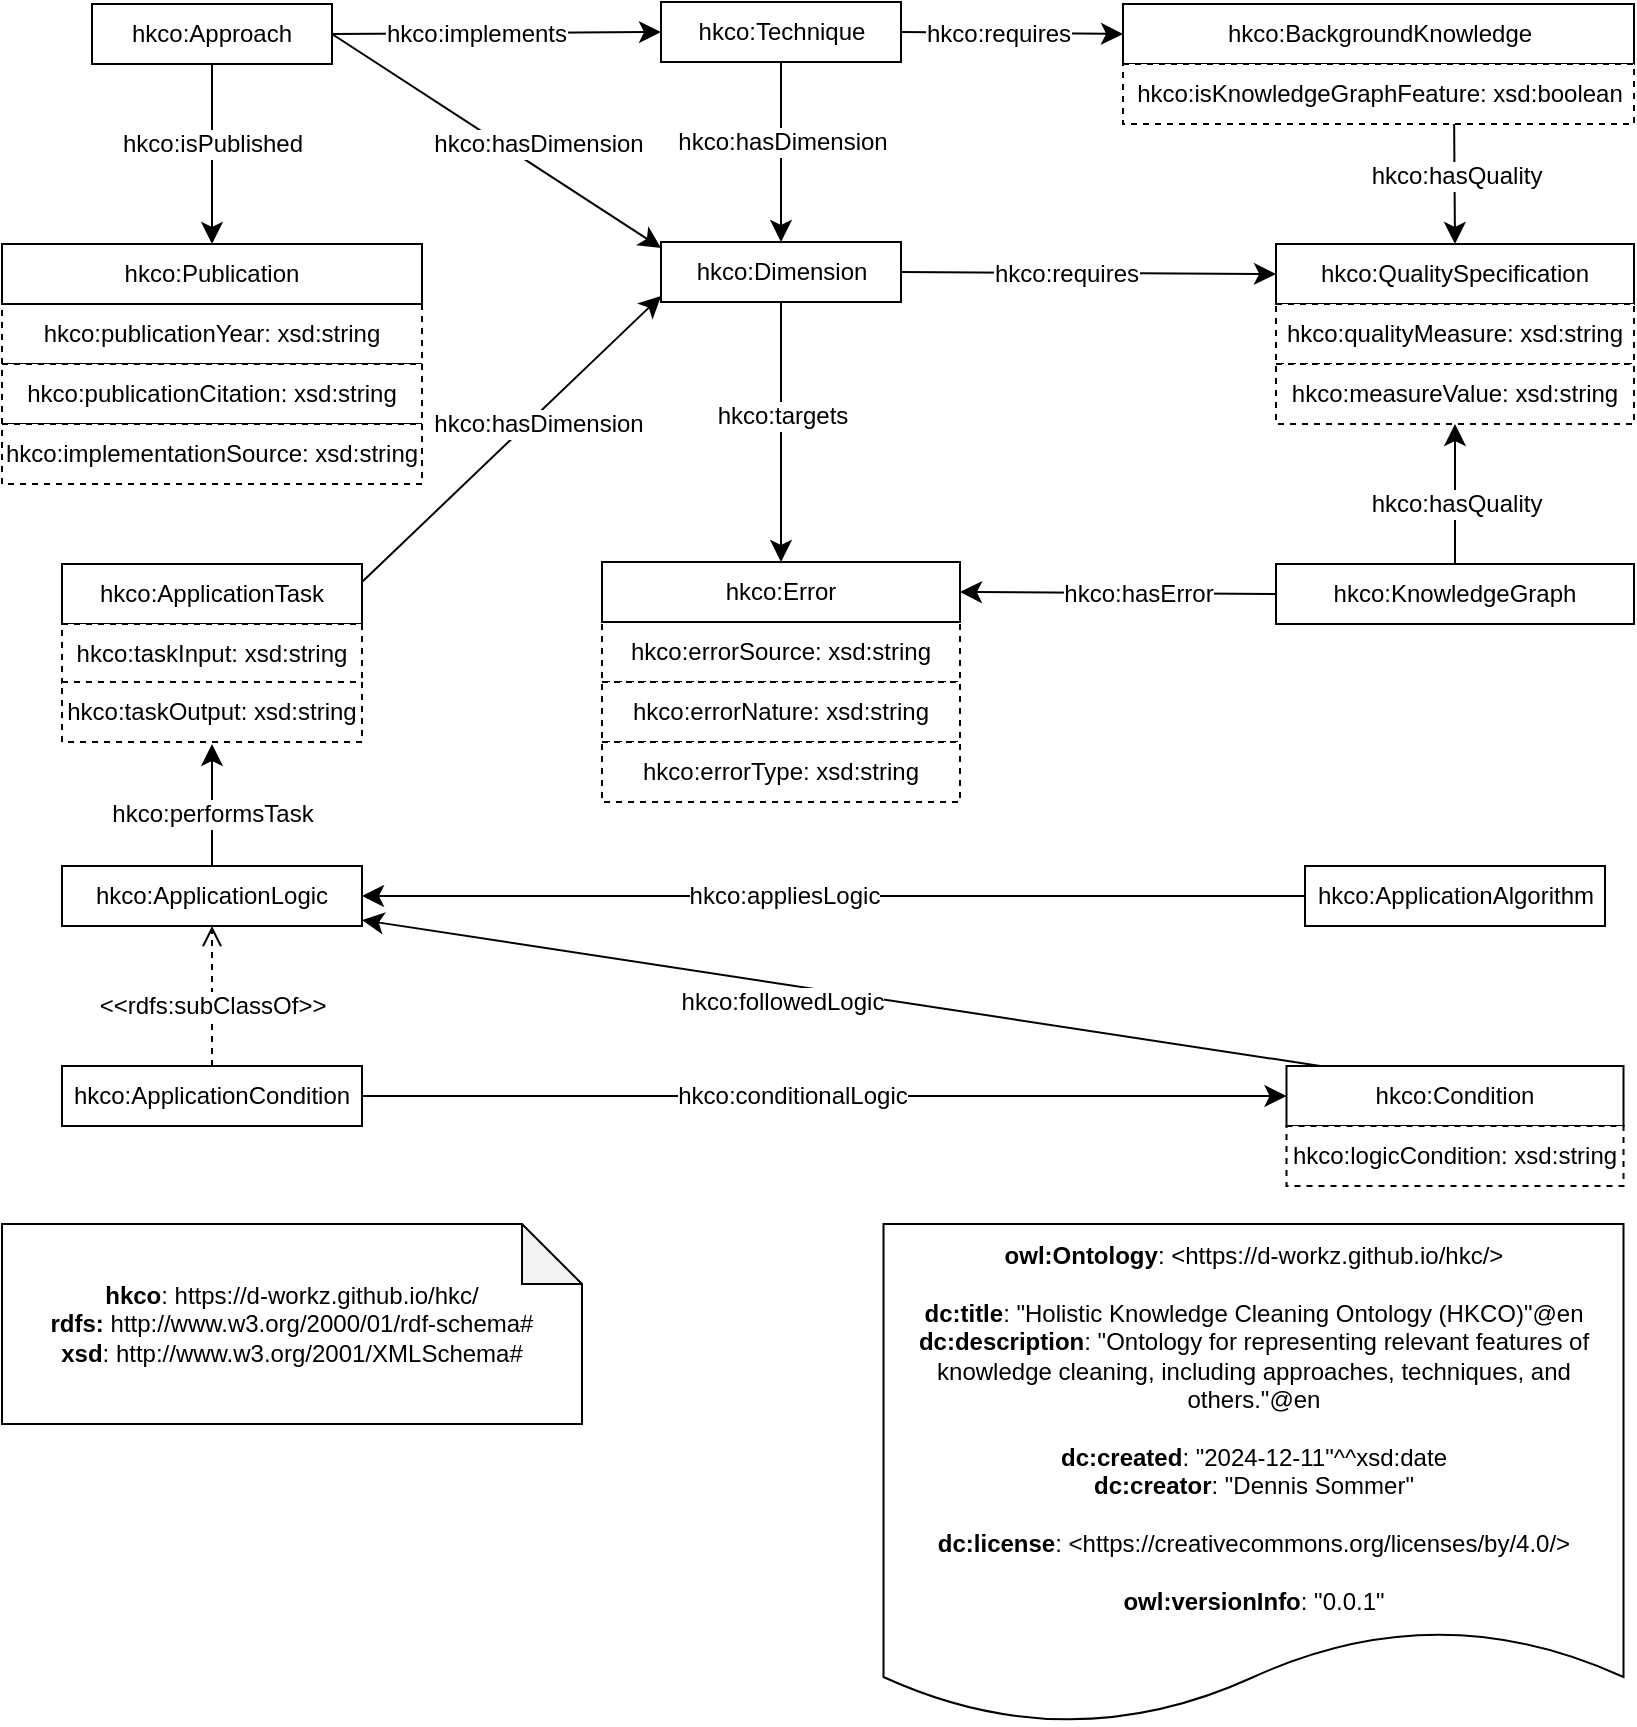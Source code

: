 <mxfile version="25.0.3">
  <diagram name="Page-1" id="EBkRX6VdQkPwUTrhjRAD">
    <mxGraphModel dx="1857" dy="535" grid="1" gridSize="10" guides="1" tooltips="1" connect="1" arrows="1" fold="1" page="1" pageScale="1" pageWidth="850" pageHeight="1100" math="0" shadow="0">
      <root>
        <mxCell id="0" />
        <mxCell id="1" parent="0" />
        <mxCell id="nUbWLKR1j6jSYPVxRU5k-1" value="hkco:errorSource: xsd:string" style="rounded=0;whiteSpace=wrap;html=1;snapToPoint=1;points=[[0.1,0],[0.2,0],[0.3,0],[0.4,0],[0.5,0],[0.6,0],[0.7,0],[0.8,0],[0.9,0],[0,0.1],[0,0.3],[0,0.5],[0,0.7],[0,0.9],[0.1,1],[0.2,1],[0.3,1],[0.4,1],[0.5,1],[0.6,1],[0.7,1],[0.8,1],[0.9,1],[1,0.1],[1,0.3],[1,0.5],[1,0.7],[1,0.9]];dashed=1;" parent="1" vertex="1">
          <mxGeometry x="220" y="589.0" width="179" height="30" as="geometry" />
        </mxCell>
        <mxCell id="nUbWLKR1j6jSYPVxRU5k-2" value="hkco:Error" style="rounded=0;whiteSpace=wrap;html=1;snapToPoint=1;points=[[0.1,0],[0.2,0],[0.3,0],[0.4,0],[0.5,0],[0.6,0],[0.7,0],[0.8,0],[0.9,0],[0,0.1],[0,0.3],[0,0.5],[0,0.7],[0,0.9],[0.1,1],[0.2,1],[0.3,1],[0.4,1],[0.5,1],[0.6,1],[0.7,1],[0.8,1],[0.9,1],[1,0.1],[1,0.3],[1,0.5],[1,0.7],[1,0.9]];" parent="1" vertex="1">
          <mxGeometry x="220" y="559.0" width="179" height="30" as="geometry" />
        </mxCell>
        <mxCell id="nUbWLKR1j6jSYPVxRU5k-3" value="hkco:errorNature: xsd:string" style="rounded=0;whiteSpace=wrap;html=1;snapToPoint=1;points=[[0.1,0],[0.2,0],[0.3,0],[0.4,0],[0.5,0],[0.6,0],[0.7,0],[0.8,0],[0.9,0],[0,0.1],[0,0.3],[0,0.5],[0,0.7],[0,0.9],[0.1,1],[0.2,1],[0.3,1],[0.4,1],[0.5,1],[0.6,1],[0.7,1],[0.8,1],[0.9,1],[1,0.1],[1,0.3],[1,0.5],[1,0.7],[1,0.9]];dashed=1;" parent="1" vertex="1">
          <mxGeometry x="220" y="619.0" width="179" height="30" as="geometry" />
        </mxCell>
        <mxCell id="nUbWLKR1j6jSYPVxRU5k-4" value="hkco:errorType: xsd:string" style="rounded=0;whiteSpace=wrap;html=1;snapToPoint=1;points=[[0.1,0],[0.2,0],[0.3,0],[0.4,0],[0.5,0],[0.6,0],[0.7,0],[0.8,0],[0.9,0],[0,0.1],[0,0.3],[0,0.5],[0,0.7],[0,0.9],[0.1,1],[0.2,1],[0.3,1],[0.4,1],[0.5,1],[0.6,1],[0.7,1],[0.8,1],[0.9,1],[1,0.1],[1,0.3],[1,0.5],[1,0.7],[1,0.9]];dashed=1;" parent="1" vertex="1">
          <mxGeometry x="220" y="649.0" width="179" height="30" as="geometry" />
        </mxCell>
        <mxCell id="nUbWLKR1j6jSYPVxRU5k-5" value="hkco:publicationYear: xsd:string" style="rounded=0;whiteSpace=wrap;html=1;snapToPoint=1;points=[[0.1,0],[0.2,0],[0.3,0],[0.4,0],[0.5,0],[0.6,0],[0.7,0],[0.8,0],[0.9,0],[0,0.1],[0,0.3],[0,0.5],[0,0.7],[0,0.9],[0.1,1],[0.2,1],[0.3,1],[0.4,1],[0.5,1],[0.6,1],[0.7,1],[0.8,1],[0.9,1],[1,0.1],[1,0.3],[1,0.5],[1,0.7],[1,0.9]];dashed=1;" parent="1" vertex="1">
          <mxGeometry x="-80" y="430" width="210" height="30" as="geometry" />
        </mxCell>
        <mxCell id="nUbWLKR1j6jSYPVxRU5k-6" value="hkco:Publication" style="rounded=0;whiteSpace=wrap;html=1;snapToPoint=1;points=[[0.1,0],[0.2,0],[0.3,0],[0.4,0],[0.5,0],[0.6,0],[0.7,0],[0.8,0],[0.9,0],[0,0.1],[0,0.3],[0,0.5],[0,0.7],[0,0.9],[0.1,1],[0.2,1],[0.3,1],[0.4,1],[0.5,1],[0.6,1],[0.7,1],[0.8,1],[0.9,1],[1,0.1],[1,0.3],[1,0.5],[1,0.7],[1,0.9]];" parent="1" vertex="1">
          <mxGeometry x="-80" y="400" width="210" height="30" as="geometry" />
        </mxCell>
        <mxCell id="nUbWLKR1j6jSYPVxRU5k-7" value="hkco:publicationCitation: xsd:string" style="rounded=0;whiteSpace=wrap;html=1;snapToPoint=1;points=[[0.1,0],[0.2,0],[0.3,0],[0.4,0],[0.5,0],[0.6,0],[0.7,0],[0.8,0],[0.9,0],[0,0.1],[0,0.3],[0,0.5],[0,0.7],[0,0.9],[0.1,1],[0.2,1],[0.3,1],[0.4,1],[0.5,1],[0.6,1],[0.7,1],[0.8,1],[0.9,1],[1,0.1],[1,0.3],[1,0.5],[1,0.7],[1,0.9]];dashed=1;" parent="1" vertex="1">
          <mxGeometry x="-80" y="460" width="210" height="30" as="geometry" />
        </mxCell>
        <mxCell id="nUbWLKR1j6jSYPVxRU5k-8" value="hkco:implementationSource: xsd:string" style="rounded=0;whiteSpace=wrap;html=1;snapToPoint=1;points=[[0.1,0],[0.2,0],[0.3,0],[0.4,0],[0.5,0],[0.6,0],[0.7,0],[0.8,0],[0.9,0],[0,0.1],[0,0.3],[0,0.5],[0,0.7],[0,0.9],[0.1,1],[0.2,1],[0.3,1],[0.4,1],[0.5,1],[0.6,1],[0.7,1],[0.8,1],[0.9,1],[1,0.1],[1,0.3],[1,0.5],[1,0.7],[1,0.9]];dashed=1;" parent="1" vertex="1">
          <mxGeometry x="-80" y="490" width="210" height="30" as="geometry" />
        </mxCell>
        <mxCell id="nUbWLKR1j6jSYPVxRU5k-9" value="hkco:Approach" style="rounded=0;whiteSpace=wrap;html=1;snapToPoint=1;points=[[0.1,0],[0.2,0],[0.3,0],[0.4,0],[0.5,0],[0.6,0],[0.7,0],[0.8,0],[0.9,0],[0,0.1],[0,0.3],[0,0.5],[0,0.7],[0,0.9],[0.1,1],[0.2,1],[0.3,1],[0.4,1],[0.5,1],[0.6,1],[0.7,1],[0.8,1],[0.9,1],[1,0.1],[1,0.3],[1,0.5],[1,0.7],[1,0.9]];" parent="1" vertex="1">
          <mxGeometry x="-35" y="280.0" width="120" height="30" as="geometry" />
        </mxCell>
        <mxCell id="nUbWLKR1j6jSYPVxRU5k-10" value="" style="endArrow=classic;html=1;exitX=0.5;exitY=1;exitDx=0;exitDy=0;entryX=0.5;entryY=0;entryDx=0;entryDy=0;endSize=8;arcSize=0;rounded=0;" parent="1" source="nUbWLKR1j6jSYPVxRU5k-9" target="nUbWLKR1j6jSYPVxRU5k-6" edge="1">
          <mxGeometry width="50" height="50" relative="1" as="geometry">
            <mxPoint x="240" y="510" as="sourcePoint" />
            <mxPoint x="437" y="510" as="targetPoint" />
          </mxGeometry>
        </mxCell>
        <mxCell id="nUbWLKR1j6jSYPVxRU5k-11" value="&lt;div&gt;hkco:isPublished&lt;br&gt;&lt;/div&gt;" style="text;html=1;align=center;verticalAlign=middle;resizable=0;points=[];labelBackgroundColor=#ffffff;" parent="nUbWLKR1j6jSYPVxRU5k-10" vertex="1" connectable="0">
          <mxGeometry x="-0.127" relative="1" as="geometry">
            <mxPoint as="offset" />
          </mxGeometry>
        </mxCell>
        <mxCell id="nUbWLKR1j6jSYPVxRU5k-12" value="hkco:Dimension" style="rounded=0;whiteSpace=wrap;html=1;snapToPoint=1;points=[[0.1,0],[0.2,0],[0.3,0],[0.4,0],[0.5,0],[0.6,0],[0.7,0],[0.8,0],[0.9,0],[0,0.1],[0,0.3],[0,0.5],[0,0.7],[0,0.9],[0.1,1],[0.2,1],[0.3,1],[0.4,1],[0.5,1],[0.6,1],[0.7,1],[0.8,1],[0.9,1],[1,0.1],[1,0.3],[1,0.5],[1,0.7],[1,0.9]];" parent="1" vertex="1">
          <mxGeometry x="249.5" y="399.0" width="120" height="30" as="geometry" />
        </mxCell>
        <mxCell id="nUbWLKR1j6jSYPVxRU5k-13" value="" style="endArrow=classic;html=1;exitX=0.5;exitY=1;exitDx=0;exitDy=0;entryX=0.5;entryY=0;entryDx=0;entryDy=0;endSize=8;arcSize=0;rounded=0;" parent="1" source="nUbWLKR1j6jSYPVxRU5k-12" target="nUbWLKR1j6jSYPVxRU5k-2" edge="1">
          <mxGeometry width="50" height="50" relative="1" as="geometry">
            <mxPoint x="470" y="449" as="sourcePoint" />
            <mxPoint x="470" y="549" as="targetPoint" />
          </mxGeometry>
        </mxCell>
        <mxCell id="nUbWLKR1j6jSYPVxRU5k-14" value="&lt;div&gt;hkco:targets&lt;br&gt;&lt;/div&gt;" style="text;html=1;align=center;verticalAlign=middle;resizable=0;points=[];labelBackgroundColor=#ffffff;" parent="nUbWLKR1j6jSYPVxRU5k-13" vertex="1" connectable="0">
          <mxGeometry x="-0.127" relative="1" as="geometry">
            <mxPoint as="offset" />
          </mxGeometry>
        </mxCell>
        <mxCell id="nUbWLKR1j6jSYPVxRU5k-15" value="" style="endArrow=classic;html=1;exitX=1;exitY=0.5;exitDx=0;exitDy=0;entryX=0;entryY=0.1;entryDx=0;entryDy=0;endSize=8;arcSize=0;rounded=0;" parent="1" source="nUbWLKR1j6jSYPVxRU5k-9" target="nUbWLKR1j6jSYPVxRU5k-12" edge="1">
          <mxGeometry width="50" height="50" relative="1" as="geometry">
            <mxPoint x="160" y="410" as="sourcePoint" />
            <mxPoint x="160" y="510" as="targetPoint" />
          </mxGeometry>
        </mxCell>
        <mxCell id="nUbWLKR1j6jSYPVxRU5k-16" value="&lt;div&gt;hkco:hasDimension&lt;br&gt;&lt;/div&gt;" style="text;html=1;align=center;verticalAlign=middle;resizable=0;points=[];labelBackgroundColor=#ffffff;" parent="nUbWLKR1j6jSYPVxRU5k-15" vertex="1" connectable="0">
          <mxGeometry x="-0.127" relative="1" as="geometry">
            <mxPoint x="31" y="8" as="offset" />
          </mxGeometry>
        </mxCell>
        <mxCell id="nUbWLKR1j6jSYPVxRU5k-17" value="hkco:Technique" style="rounded=0;whiteSpace=wrap;html=1;snapToPoint=1;points=[[0.1,0],[0.2,0],[0.3,0],[0.4,0],[0.5,0],[0.6,0],[0.7,0],[0.8,0],[0.9,0],[0,0.1],[0,0.3],[0,0.5],[0,0.7],[0,0.9],[0.1,1],[0.2,1],[0.3,1],[0.4,1],[0.5,1],[0.6,1],[0.7,1],[0.8,1],[0.9,1],[1,0.1],[1,0.3],[1,0.5],[1,0.7],[1,0.9]];" parent="1" vertex="1">
          <mxGeometry x="249.5" y="279.0" width="120" height="30" as="geometry" />
        </mxCell>
        <mxCell id="nUbWLKR1j6jSYPVxRU5k-18" value="" style="endArrow=classic;html=1;exitX=1;exitY=0.5;exitDx=0;exitDy=0;entryX=0;entryY=0.5;entryDx=0;entryDy=0;endSize=8;arcSize=0;rounded=0;" parent="1" source="nUbWLKR1j6jSYPVxRU5k-9" target="nUbWLKR1j6jSYPVxRU5k-17" edge="1">
          <mxGeometry width="50" height="50" relative="1" as="geometry">
            <mxPoint x="200" y="270" as="sourcePoint" />
            <mxPoint x="200" y="370" as="targetPoint" />
          </mxGeometry>
        </mxCell>
        <mxCell id="nUbWLKR1j6jSYPVxRU5k-19" value="&lt;div&gt;hkco:implements&lt;br&gt;&lt;/div&gt;" style="text;html=1;align=center;verticalAlign=middle;resizable=0;points=[];labelBackgroundColor=#ffffff;" parent="nUbWLKR1j6jSYPVxRU5k-18" vertex="1" connectable="0">
          <mxGeometry x="-0.127" relative="1" as="geometry">
            <mxPoint as="offset" />
          </mxGeometry>
        </mxCell>
        <mxCell id="nUbWLKR1j6jSYPVxRU5k-20" value="" style="endArrow=classic;html=1;exitX=0.5;exitY=1;exitDx=0;exitDy=0;entryX=0.5;entryY=0;entryDx=0;entryDy=0;endSize=8;arcSize=0;rounded=0;" parent="1" source="nUbWLKR1j6jSYPVxRU5k-17" target="nUbWLKR1j6jSYPVxRU5k-12" edge="1">
          <mxGeometry width="50" height="50" relative="1" as="geometry">
            <mxPoint x="140" y="309" as="sourcePoint" />
            <mxPoint x="285" y="309" as="targetPoint" />
          </mxGeometry>
        </mxCell>
        <mxCell id="nUbWLKR1j6jSYPVxRU5k-21" value="&lt;div&gt;hkco:hasDimension&lt;br&gt;&lt;/div&gt;" style="text;html=1;align=center;verticalAlign=middle;resizable=0;points=[];labelBackgroundColor=#ffffff;" parent="nUbWLKR1j6jSYPVxRU5k-20" vertex="1" connectable="0">
          <mxGeometry x="-0.127" relative="1" as="geometry">
            <mxPoint as="offset" />
          </mxGeometry>
        </mxCell>
        <mxCell id="nUbWLKR1j6jSYPVxRU5k-22" value="hkco:KnowledgeGraph" style="rounded=0;whiteSpace=wrap;html=1;snapToPoint=1;points=[[0.1,0],[0.2,0],[0.3,0],[0.4,0],[0.5,0],[0.6,0],[0.7,0],[0.8,0],[0.9,0],[0,0.1],[0,0.3],[0,0.5],[0,0.7],[0,0.9],[0.1,1],[0.2,1],[0.3,1],[0.4,1],[0.5,1],[0.6,1],[0.7,1],[0.8,1],[0.9,1],[1,0.1],[1,0.3],[1,0.5],[1,0.7],[1,0.9]];" parent="1" vertex="1">
          <mxGeometry x="557" y="560.0" width="179" height="30" as="geometry" />
        </mxCell>
        <mxCell id="nUbWLKR1j6jSYPVxRU5k-23" value="" style="endArrow=classic;html=1;entryX=1;entryY=0.5;entryDx=0;entryDy=0;endSize=8;arcSize=0;rounded=0;exitX=0;exitY=0.5;exitDx=0;exitDy=0;" parent="1" source="nUbWLKR1j6jSYPVxRU5k-22" target="nUbWLKR1j6jSYPVxRU5k-2" edge="1">
          <mxGeometry width="50" height="50" relative="1" as="geometry">
            <mxPoint x="520" y="544.5" as="sourcePoint" />
            <mxPoint x="379" y="544.5" as="targetPoint" />
          </mxGeometry>
        </mxCell>
        <mxCell id="nUbWLKR1j6jSYPVxRU5k-24" value="&lt;div&gt;hkco:hasError&lt;br&gt;&lt;/div&gt;" style="text;html=1;align=center;verticalAlign=middle;resizable=0;points=[];labelBackgroundColor=#ffffff;" parent="nUbWLKR1j6jSYPVxRU5k-23" vertex="1" connectable="0">
          <mxGeometry x="-0.127" relative="1" as="geometry">
            <mxPoint as="offset" />
          </mxGeometry>
        </mxCell>
        <mxCell id="nUbWLKR1j6jSYPVxRU5k-25" value="hkco:QualitySpecification" style="rounded=0;whiteSpace=wrap;html=1;snapToPoint=1;points=[[0.1,0],[0.2,0],[0.3,0],[0.4,0],[0.5,0],[0.6,0],[0.7,0],[0.8,0],[0.9,0],[0,0.1],[0,0.3],[0,0.5],[0,0.7],[0,0.9],[0.1,1],[0.2,1],[0.3,1],[0.4,1],[0.5,1],[0.6,1],[0.7,1],[0.8,1],[0.9,1],[1,0.1],[1,0.3],[1,0.5],[1,0.7],[1,0.9]];" parent="1" vertex="1">
          <mxGeometry x="557" y="400.0" width="179" height="30" as="geometry" />
        </mxCell>
        <mxCell id="nUbWLKR1j6jSYPVxRU5k-26" value="" style="endArrow=classic;html=1;endSize=8;arcSize=0;rounded=0;exitX=1;exitY=0.5;exitDx=0;exitDy=0;entryX=0;entryY=0.5;entryDx=0;entryDy=0;" parent="1" source="nUbWLKR1j6jSYPVxRU5k-12" target="nUbWLKR1j6jSYPVxRU5k-25" edge="1">
          <mxGeometry width="50" height="50" relative="1" as="geometry">
            <mxPoint x="511" y="429" as="sourcePoint" />
            <mxPoint x="500" y="380" as="targetPoint" />
          </mxGeometry>
        </mxCell>
        <mxCell id="nUbWLKR1j6jSYPVxRU5k-27" value="&lt;div&gt;hkco:requires&lt;br&gt;&lt;/div&gt;" style="text;html=1;align=center;verticalAlign=middle;resizable=0;points=[];labelBackgroundColor=#ffffff;" parent="nUbWLKR1j6jSYPVxRU5k-26" vertex="1" connectable="0">
          <mxGeometry x="-0.127" relative="1" as="geometry">
            <mxPoint as="offset" />
          </mxGeometry>
        </mxCell>
        <mxCell id="nUbWLKR1j6jSYPVxRU5k-29" value="" style="endArrow=classic;html=1;exitX=0.5;exitY=0;exitDx=0;exitDy=0;endSize=8;arcSize=0;rounded=0;entryX=0.5;entryY=1;entryDx=0;entryDy=0;" parent="1" source="nUbWLKR1j6jSYPVxRU5k-22" target="nUbWLKR1j6jSYPVxRU5k-37" edge="1">
          <mxGeometry width="50" height="50" relative="1" as="geometry">
            <mxPoint x="677" y="590" as="sourcePoint" />
            <mxPoint x="647" y="490" as="targetPoint" />
          </mxGeometry>
        </mxCell>
        <mxCell id="nUbWLKR1j6jSYPVxRU5k-30" value="&lt;div&gt;hkco:hasQuality&lt;br&gt;&lt;/div&gt;" style="text;html=1;align=center;verticalAlign=middle;resizable=0;points=[];labelBackgroundColor=#ffffff;" parent="nUbWLKR1j6jSYPVxRU5k-29" vertex="1" connectable="0">
          <mxGeometry x="-0.127" relative="1" as="geometry">
            <mxPoint as="offset" />
          </mxGeometry>
        </mxCell>
        <mxCell id="nUbWLKR1j6jSYPVxRU5k-31" value="hkco:BackgroundKnowledge" style="rounded=0;whiteSpace=wrap;html=1;snapToPoint=1;points=[[0.1,0],[0.2,0],[0.3,0],[0.4,0],[0.5,0],[0.6,0],[0.7,0],[0.8,0],[0.9,0],[0,0.1],[0,0.3],[0,0.5],[0,0.7],[0,0.9],[0.1,1],[0.2,1],[0.3,1],[0.4,1],[0.5,1],[0.6,1],[0.7,1],[0.8,1],[0.9,1],[1,0.1],[1,0.3],[1,0.5],[1,0.7],[1,0.9]];" parent="1" vertex="1">
          <mxGeometry x="480.5" y="280" width="255.5" height="30" as="geometry" />
        </mxCell>
        <mxCell id="nUbWLKR1j6jSYPVxRU5k-32" value="" style="endArrow=classic;html=1;entryX=0.5;entryY=0;entryDx=0;entryDy=0;endSize=8;arcSize=0;rounded=0;exitX=0.648;exitY=0.967;exitDx=0;exitDy=0;exitPerimeter=0;" parent="1" source="nUbWLKR1j6jSYPVxRU5k-39" target="nUbWLKR1j6jSYPVxRU5k-25" edge="1">
          <mxGeometry width="50" height="50" relative="1" as="geometry">
            <mxPoint x="510" y="350" as="sourcePoint" />
            <mxPoint x="500" y="240" as="targetPoint" />
          </mxGeometry>
        </mxCell>
        <mxCell id="nUbWLKR1j6jSYPVxRU5k-33" value="&lt;div&gt;hkco:hasQuality&lt;br&gt;&lt;/div&gt;" style="text;html=1;align=center;verticalAlign=middle;resizable=0;points=[];labelBackgroundColor=#ffffff;" parent="nUbWLKR1j6jSYPVxRU5k-32" vertex="1" connectable="0">
          <mxGeometry x="-0.127" relative="1" as="geometry">
            <mxPoint as="offset" />
          </mxGeometry>
        </mxCell>
        <mxCell id="nUbWLKR1j6jSYPVxRU5k-34" value="" style="endArrow=classic;html=1;endSize=8;arcSize=0;rounded=0;exitX=1;exitY=0.5;exitDx=0;exitDy=0;entryX=0;entryY=0.5;entryDx=0;entryDy=0;" parent="1" source="nUbWLKR1j6jSYPVxRU5k-17" target="nUbWLKR1j6jSYPVxRU5k-31" edge="1">
          <mxGeometry width="50" height="50" relative="1" as="geometry">
            <mxPoint x="90" y="240" as="sourcePoint" />
            <mxPoint x="260" y="240" as="targetPoint" />
          </mxGeometry>
        </mxCell>
        <mxCell id="nUbWLKR1j6jSYPVxRU5k-35" value="&lt;div&gt;hkco:requires&lt;br&gt;&lt;/div&gt;" style="text;html=1;align=center;verticalAlign=middle;resizable=0;points=[];labelBackgroundColor=#ffffff;" parent="nUbWLKR1j6jSYPVxRU5k-34" vertex="1" connectable="0">
          <mxGeometry x="-0.127" relative="1" as="geometry">
            <mxPoint as="offset" />
          </mxGeometry>
        </mxCell>
        <mxCell id="nUbWLKR1j6jSYPVxRU5k-36" value="hkco:qualityMeasure: xsd:string" style="rounded=0;whiteSpace=wrap;html=1;snapToPoint=1;points=[[0.1,0],[0.2,0],[0.3,0],[0.4,0],[0.5,0],[0.6,0],[0.7,0],[0.8,0],[0.9,0],[0,0.1],[0,0.3],[0,0.5],[0,0.7],[0,0.9],[0.1,1],[0.2,1],[0.3,1],[0.4,1],[0.5,1],[0.6,1],[0.7,1],[0.8,1],[0.9,1],[1,0.1],[1,0.3],[1,0.5],[1,0.7],[1,0.9]];dashed=1;" parent="1" vertex="1">
          <mxGeometry x="557" y="430.0" width="179" height="30" as="geometry" />
        </mxCell>
        <mxCell id="nUbWLKR1j6jSYPVxRU5k-37" value="hkco:measureValue: xsd:string" style="rounded=0;whiteSpace=wrap;html=1;snapToPoint=1;points=[[0.1,0],[0.2,0],[0.3,0],[0.4,0],[0.5,0],[0.6,0],[0.7,0],[0.8,0],[0.9,0],[0,0.1],[0,0.3],[0,0.5],[0,0.7],[0,0.9],[0.1,1],[0.2,1],[0.3,1],[0.4,1],[0.5,1],[0.6,1],[0.7,1],[0.8,1],[0.9,1],[1,0.1],[1,0.3],[1,0.5],[1,0.7],[1,0.9]];dashed=1;" parent="1" vertex="1">
          <mxGeometry x="557" y="460.0" width="179" height="30" as="geometry" />
        </mxCell>
        <mxCell id="nUbWLKR1j6jSYPVxRU5k-39" value="hkco:isKnowledgeGraphFeature: xsd:boolean" style="rounded=0;whiteSpace=wrap;html=1;snapToPoint=1;points=[[0.1,0],[0.2,0],[0.3,0],[0.4,0],[0.5,0],[0.6,0],[0.7,0],[0.8,0],[0.9,0],[0,0.1],[0,0.3],[0,0.5],[0,0.7],[0,0.9],[0.1,1],[0.2,1],[0.3,1],[0.4,1],[0.5,1],[0.6,1],[0.7,1],[0.8,1],[0.9,1],[1,0.1],[1,0.3],[1,0.5],[1,0.7],[1,0.9]];dashed=1;" parent="1" vertex="1">
          <mxGeometry x="480.5" y="310" width="255.5" height="30" as="geometry" />
        </mxCell>
        <mxCell id="nUbWLKR1j6jSYPVxRU5k-41" value="hkco:ApplicationAlgorithm" style="rounded=0;whiteSpace=wrap;html=1;snapToPoint=1;points=[[0.1,0],[0.2,0],[0.3,0],[0.4,0],[0.5,0],[0.6,0],[0.7,0],[0.8,0],[0.9,0],[0,0.1],[0,0.3],[0,0.5],[0,0.7],[0,0.9],[0.1,1],[0.2,1],[0.3,1],[0.4,1],[0.5,1],[0.6,1],[0.7,1],[0.8,1],[0.9,1],[1,0.1],[1,0.3],[1,0.5],[1,0.7],[1,0.9]];" parent="1" vertex="1">
          <mxGeometry x="571.5" y="711" width="150" height="30" as="geometry" />
        </mxCell>
        <mxCell id="nUbWLKR1j6jSYPVxRU5k-42" value="hkco:ApplicationLogic" style="rounded=0;whiteSpace=wrap;html=1;snapToPoint=1;points=[[0.1,0],[0.2,0],[0.3,0],[0.4,0],[0.5,0],[0.6,0],[0.7,0],[0.8,0],[0.9,0],[0,0.1],[0,0.3],[0,0.5],[0,0.7],[0,0.9],[0.1,1],[0.2,1],[0.3,1],[0.4,1],[0.5,1],[0.6,1],[0.7,1],[0.8,1],[0.9,1],[1,0.1],[1,0.3],[1,0.5],[1,0.7],[1,0.9]];" parent="1" vertex="1">
          <mxGeometry x="-50" y="711" width="150" height="30" as="geometry" />
        </mxCell>
        <mxCell id="nUbWLKR1j6jSYPVxRU5k-43" value="hkco:ApplicationCondition" style="rounded=0;whiteSpace=wrap;html=1;snapToPoint=1;points=[[0.1,0],[0.2,0],[0.3,0],[0.4,0],[0.5,0],[0.6,0],[0.7,0],[0.8,0],[0.9,0],[0,0.1],[0,0.3],[0,0.5],[0,0.7],[0,0.9],[0.1,1],[0.2,1],[0.3,1],[0.4,1],[0.5,1],[0.6,1],[0.7,1],[0.8,1],[0.9,1],[1,0.1],[1,0.3],[1,0.5],[1,0.7],[1,0.9]];" parent="1" vertex="1">
          <mxGeometry x="-50" y="811" width="150" height="30" as="geometry" />
        </mxCell>
        <mxCell id="nUbWLKR1j6jSYPVxRU5k-44" value="" style="endArrow=open;html=1;fontColor=#000099;endFill=0;dashed=1;entryX=0.5;entryY=1;entryDx=0;entryDy=0;endSize=8;arcSize=0;rounded=0;exitX=0.5;exitY=0;exitDx=0;exitDy=0;" parent="1" source="nUbWLKR1j6jSYPVxRU5k-43" target="nUbWLKR1j6jSYPVxRU5k-42" edge="1">
          <mxGeometry width="50" height="50" relative="1" as="geometry">
            <mxPoint x="30" y="801" as="sourcePoint" />
            <mxPoint x="30" y="771" as="targetPoint" />
          </mxGeometry>
        </mxCell>
        <mxCell id="nUbWLKR1j6jSYPVxRU5k-45" value="&amp;lt;&amp;lt;rdfs:subClassOf&amp;gt;&amp;gt;" style="text;html=1;align=center;verticalAlign=middle;resizable=0;points=[];fontColor=#000000;labelBackgroundColor=#ffffff;" parent="nUbWLKR1j6jSYPVxRU5k-44" vertex="1" connectable="0">
          <mxGeometry x="-0.328" relative="1" as="geometry">
            <mxPoint y="-7.14" as="offset" />
          </mxGeometry>
        </mxCell>
        <mxCell id="nUbWLKR1j6jSYPVxRU5k-49" value="hkco:ApplicationTask" style="rounded=0;whiteSpace=wrap;html=1;snapToPoint=1;points=[[0.1,0],[0.2,0],[0.3,0],[0.4,0],[0.5,0],[0.6,0],[0.7,0],[0.8,0],[0.9,0],[0,0.1],[0,0.3],[0,0.5],[0,0.7],[0,0.9],[0.1,1],[0.2,1],[0.3,1],[0.4,1],[0.5,1],[0.6,1],[0.7,1],[0.8,1],[0.9,1],[1,0.1],[1,0.3],[1,0.5],[1,0.7],[1,0.9]];" parent="1" vertex="1">
          <mxGeometry x="-50" y="560" width="150" height="30" as="geometry" />
        </mxCell>
        <mxCell id="nUbWLKR1j6jSYPVxRU5k-59" value="" style="endArrow=classic;html=1;endSize=8;arcSize=0;rounded=0;exitX=1;exitY=0.3;exitDx=0;exitDy=0;entryX=0;entryY=0.9;entryDx=0;entryDy=0;" parent="1" source="nUbWLKR1j6jSYPVxRU5k-49" target="nUbWLKR1j6jSYPVxRU5k-12" edge="1">
          <mxGeometry width="50" height="50" relative="1" as="geometry">
            <mxPoint x="30" y="619" as="sourcePoint" />
            <mxPoint x="161" y="619" as="targetPoint" />
          </mxGeometry>
        </mxCell>
        <mxCell id="nUbWLKR1j6jSYPVxRU5k-60" value="&lt;div&gt;hkco:hasDimension&lt;br&gt;&lt;/div&gt;" style="text;html=1;align=center;verticalAlign=middle;resizable=0;points=[];labelBackgroundColor=#ffffff;" parent="nUbWLKR1j6jSYPVxRU5k-59" vertex="1" connectable="0">
          <mxGeometry x="-0.127" relative="1" as="geometry">
            <mxPoint x="22" y="-17" as="offset" />
          </mxGeometry>
        </mxCell>
        <mxCell id="nUbWLKR1j6jSYPVxRU5k-62" value="hkco:Condition" style="rounded=0;whiteSpace=wrap;html=1;snapToPoint=1;points=[[0.1,0],[0.2,0],[0.3,0],[0.4,0],[0.5,0],[0.6,0],[0.7,0],[0.8,0],[0.9,0],[0,0.1],[0,0.3],[0,0.5],[0,0.7],[0,0.9],[0.1,1],[0.2,1],[0.3,1],[0.4,1],[0.5,1],[0.6,1],[0.7,1],[0.8,1],[0.9,1],[1,0.1],[1,0.3],[1,0.5],[1,0.7],[1,0.9]];" parent="1" vertex="1">
          <mxGeometry x="562.25" y="811" width="168.5" height="30" as="geometry" />
        </mxCell>
        <mxCell id="nUbWLKR1j6jSYPVxRU5k-66" value="" style="endArrow=classic;html=1;endSize=8;arcSize=0;rounded=0;exitX=0.5;exitY=0;exitDx=0;exitDy=0;" parent="1" source="nUbWLKR1j6jSYPVxRU5k-42" edge="1">
          <mxGeometry width="50" height="50" relative="1" as="geometry">
            <mxPoint x="-50" y="620" as="sourcePoint" />
            <mxPoint x="25" y="650" as="targetPoint" />
          </mxGeometry>
        </mxCell>
        <mxCell id="nUbWLKR1j6jSYPVxRU5k-67" value="&lt;div&gt;hkco:performsTask&lt;br&gt;&lt;/div&gt;" style="text;html=1;align=center;verticalAlign=middle;resizable=0;points=[];labelBackgroundColor=#ffffff;" parent="nUbWLKR1j6jSYPVxRU5k-66" vertex="1" connectable="0">
          <mxGeometry x="-0.127" relative="1" as="geometry">
            <mxPoint as="offset" />
          </mxGeometry>
        </mxCell>
        <mxCell id="nUbWLKR1j6jSYPVxRU5k-68" value="" style="endArrow=classic;html=1;endSize=8;arcSize=0;rounded=0;exitX=0;exitY=0.5;exitDx=0;exitDy=0;entryX=1;entryY=0.5;entryDx=0;entryDy=0;" parent="1" source="nUbWLKR1j6jSYPVxRU5k-41" target="nUbWLKR1j6jSYPVxRU5k-42" edge="1">
          <mxGeometry width="50" height="50" relative="1" as="geometry">
            <mxPoint x="479.5" y="776" as="sourcePoint" />
            <mxPoint x="479.5" y="676" as="targetPoint" />
          </mxGeometry>
        </mxCell>
        <mxCell id="nUbWLKR1j6jSYPVxRU5k-69" value="&lt;div&gt;hkco:appliesLogic&lt;br&gt;&lt;/div&gt;" style="text;html=1;align=center;verticalAlign=middle;resizable=0;points=[];labelBackgroundColor=#ffffff;" parent="nUbWLKR1j6jSYPVxRU5k-68" vertex="1" connectable="0">
          <mxGeometry x="-0.127" relative="1" as="geometry">
            <mxPoint x="-55" as="offset" />
          </mxGeometry>
        </mxCell>
        <mxCell id="nUbWLKR1j6jSYPVxRU5k-70" value="" style="endArrow=classic;html=1;endSize=8;arcSize=0;rounded=0;exitX=0.1;exitY=0;exitDx=0;exitDy=0;entryX=1;entryY=0.9;entryDx=0;entryDy=0;" parent="1" source="nUbWLKR1j6jSYPVxRU5k-62" target="nUbWLKR1j6jSYPVxRU5k-42" edge="1">
          <mxGeometry width="50" height="50" relative="1" as="geometry">
            <mxPoint x="572" y="781" as="sourcePoint" />
            <mxPoint x="100" y="781" as="targetPoint" />
          </mxGeometry>
        </mxCell>
        <mxCell id="nUbWLKR1j6jSYPVxRU5k-71" value="&lt;div&gt;hkco:followedLogic&lt;br&gt;&lt;/div&gt;" style="text;html=1;align=center;verticalAlign=middle;resizable=0;points=[];labelBackgroundColor=#ffffff;" parent="nUbWLKR1j6jSYPVxRU5k-70" vertex="1" connectable="0">
          <mxGeometry x="-0.127" relative="1" as="geometry">
            <mxPoint x="-60" as="offset" />
          </mxGeometry>
        </mxCell>
        <mxCell id="nUbWLKR1j6jSYPVxRU5k-72" value="" style="endArrow=classic;html=1;endSize=8;arcSize=0;rounded=0;exitX=1;exitY=0.5;exitDx=0;exitDy=0;entryX=0;entryY=0.5;entryDx=0;entryDy=0;" parent="1" source="nUbWLKR1j6jSYPVxRU5k-43" target="nUbWLKR1j6jSYPVxRU5k-62" edge="1">
          <mxGeometry width="50" height="50" relative="1" as="geometry">
            <mxPoint x="250" y="954" as="sourcePoint" />
            <mxPoint x="60" y="881" as="targetPoint" />
          </mxGeometry>
        </mxCell>
        <mxCell id="nUbWLKR1j6jSYPVxRU5k-73" value="&lt;div&gt;hkco:conditionalLogic&lt;br&gt;&lt;/div&gt;" style="text;html=1;align=center;verticalAlign=middle;resizable=0;points=[];labelBackgroundColor=#ffffff;" parent="nUbWLKR1j6jSYPVxRU5k-72" vertex="1" connectable="0">
          <mxGeometry x="-0.127" relative="1" as="geometry">
            <mxPoint x="13" as="offset" />
          </mxGeometry>
        </mxCell>
        <mxCell id="nUbWLKR1j6jSYPVxRU5k-76" value="hkco:logicCondition: xsd:string" style="rounded=0;whiteSpace=wrap;html=1;snapToPoint=1;points=[[0.1,0],[0.2,0],[0.3,0],[0.4,0],[0.5,0],[0.6,0],[0.7,0],[0.8,0],[0.9,0],[0,0.1],[0,0.3],[0,0.5],[0,0.7],[0,0.9],[0.1,1],[0.2,1],[0.3,1],[0.4,1],[0.5,1],[0.6,1],[0.7,1],[0.8,1],[0.9,1],[1,0.1],[1,0.3],[1,0.5],[1,0.7],[1,0.9]];dashed=1;" parent="1" vertex="1">
          <mxGeometry x="562.25" y="841" width="168.5" height="30" as="geometry" />
        </mxCell>
        <mxCell id="nUbWLKR1j6jSYPVxRU5k-78" value="&lt;div&gt;&lt;b&gt;hkco&lt;/b&gt;: https://d-workz.github.io/hkc/&lt;br&gt;&lt;/div&gt;&lt;div&gt;&lt;b&gt;rdfs:&lt;/b&gt; http://www.w3.org/2000/01/rdf-schema#&lt;/div&gt;&lt;div&gt;&lt;b&gt;xsd&lt;/b&gt;: http://www.w3.org/2001/XMLSchema#&lt;br&gt;&lt;/div&gt;" style="shape=note;whiteSpace=wrap;html=1;backgroundOutline=1;darkOpacity=0.05;" parent="1" vertex="1">
          <mxGeometry x="-80" y="890" width="290" height="100" as="geometry" />
        </mxCell>
        <mxCell id="nUbWLKR1j6jSYPVxRU5k-82" value="&lt;div&gt;&lt;b style=&quot;border-color: var(--border-color);&quot;&gt;owl:Ontology&lt;/b&gt;: &amp;lt;https://d-workz.github.io/hkc/&amp;gt;&lt;b&gt;&lt;br&gt;&lt;/b&gt;&lt;/div&gt;&lt;div&gt;&lt;b&gt;&lt;br&gt;&lt;/b&gt;&lt;/div&gt;&lt;div&gt;&lt;b&gt;dc:title&lt;/b&gt;: &quot;Holistic Knowledge Cleaning Ontology (HKCO)&quot;@en &lt;br&gt;&lt;b&gt;dc:description&lt;/b&gt;: &quot;Ontology for representing relevant features of knowledge cleaning, including approaches, techniques, and others.&quot;@en &lt;br&gt;&lt;br&gt;&lt;b&gt;dc:created&lt;/b&gt;: &quot;2024-12-11&quot;^^xsd:date &lt;br&gt;&lt;b&gt;dc:creator&lt;/b&gt;: &quot;Dennis Sommer&quot;&lt;br&gt;&lt;br&gt;&lt;b&gt;dc:license&lt;/b&gt;: &amp;lt;https://creativecommons.org/licenses/by/4.0/&amp;gt;&lt;br&gt;&lt;/div&gt;&lt;div&gt;&lt;br&gt;&lt;b&gt;owl:versionInfo&lt;/b&gt;: &quot;0.0.1&quot;&lt;br&gt;&lt;/div&gt;" style="shape=document;whiteSpace=wrap;html=1;boundedLbl=1;labelBackgroundColor=#ffffff;strokeColor=#000000;fontSize=12;fontColor=#000000;size=0.188;" parent="1" vertex="1">
          <mxGeometry x="360.75" y="890" width="370" height="250" as="geometry" />
        </mxCell>
        <mxCell id="nUbWLKR1j6jSYPVxRU5k-83" value="hkco:taskInput: xsd:string" style="rounded=0;whiteSpace=wrap;html=1;snapToPoint=1;points=[[0.1,0],[0.2,0],[0.3,0],[0.4,0],[0.5,0],[0.6,0],[0.7,0],[0.8,0],[0.9,0],[0,0.1],[0,0.3],[0,0.5],[0,0.7],[0,0.9],[0.1,1],[0.2,1],[0.3,1],[0.4,1],[0.5,1],[0.6,1],[0.7,1],[0.8,1],[0.9,1],[1,0.1],[1,0.3],[1,0.5],[1,0.7],[1,0.9]];dashed=1;" parent="1" vertex="1">
          <mxGeometry x="-50" y="590" width="150" height="30" as="geometry" />
        </mxCell>
        <mxCell id="nUbWLKR1j6jSYPVxRU5k-84" value="hkco:taskOutput: xsd:string" style="rounded=0;whiteSpace=wrap;html=1;snapToPoint=1;points=[[0.1,0],[0.2,0],[0.3,0],[0.4,0],[0.5,0],[0.6,0],[0.7,0],[0.8,0],[0.9,0],[0,0.1],[0,0.3],[0,0.5],[0,0.7],[0,0.9],[0.1,1],[0.2,1],[0.3,1],[0.4,1],[0.5,1],[0.6,1],[0.7,1],[0.8,1],[0.9,1],[1,0.1],[1,0.3],[1,0.5],[1,0.7],[1,0.9]];dashed=1;" parent="1" vertex="1">
          <mxGeometry x="-50" y="619" width="150" height="30" as="geometry" />
        </mxCell>
      </root>
    </mxGraphModel>
  </diagram>
</mxfile>
